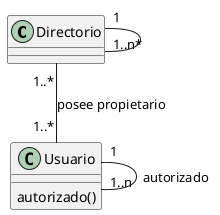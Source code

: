 @startuml
'https://plantuml.com/class-diagram

class Directorio{
}
class Usuario{
autorizado()
}

Directorio "1" -- "1..n*"Directorio
Directorio "1..*" -- "1..*" Usuario : posee propietario
Usuario "1" -- "1..n" Usuario : autorizado

@enduml